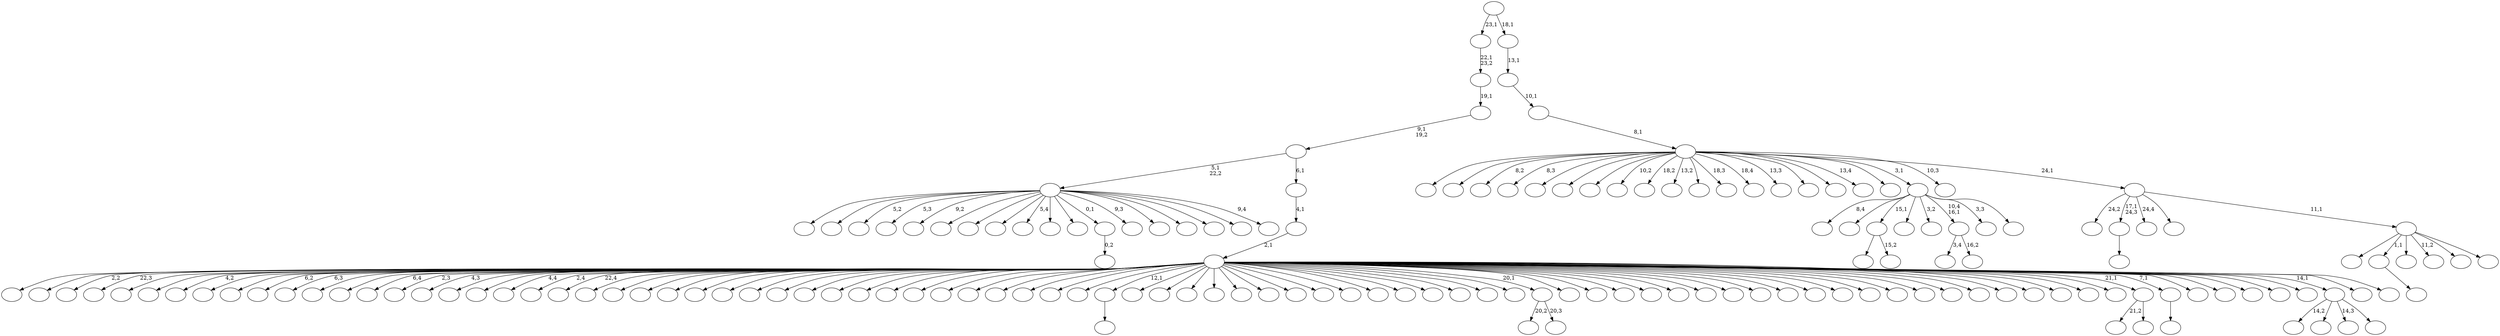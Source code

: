 digraph T {
	175 [label=""]
	174 [label=""]
	173 [label=""]
	172 [label=""]
	171 [label=""]
	170 [label=""]
	169 [label=""]
	168 [label=""]
	167 [label=""]
	166 [label=""]
	165 [label=""]
	164 [label=""]
	163 [label=""]
	162 [label=""]
	161 [label=""]
	160 [label=""]
	159 [label=""]
	158 [label=""]
	157 [label=""]
	156 [label=""]
	155 [label=""]
	154 [label=""]
	153 [label=""]
	152 [label=""]
	151 [label=""]
	150 [label=""]
	149 [label=""]
	148 [label=""]
	147 [label=""]
	146 [label=""]
	145 [label=""]
	144 [label=""]
	143 [label=""]
	142 [label=""]
	141 [label=""]
	140 [label=""]
	139 [label=""]
	138 [label=""]
	137 [label=""]
	136 [label=""]
	135 [label=""]
	134 [label=""]
	133 [label=""]
	132 [label=""]
	131 [label=""]
	130 [label=""]
	129 [label=""]
	128 [label=""]
	127 [label=""]
	126 [label=""]
	125 [label=""]
	124 [label=""]
	123 [label=""]
	122 [label=""]
	121 [label=""]
	120 [label=""]
	119 [label=""]
	118 [label=""]
	117 [label=""]
	116 [label=""]
	115 [label=""]
	114 [label=""]
	113 [label=""]
	112 [label=""]
	111 [label=""]
	110 [label=""]
	109 [label=""]
	108 [label=""]
	107 [label=""]
	106 [label=""]
	105 [label=""]
	104 [label=""]
	103 [label=""]
	102 [label=""]
	101 [label=""]
	100 [label=""]
	99 [label=""]
	98 [label=""]
	97 [label=""]
	96 [label=""]
	95 [label=""]
	94 [label=""]
	93 [label=""]
	92 [label=""]
	91 [label=""]
	90 [label=""]
	89 [label=""]
	88 [label=""]
	87 [label=""]
	86 [label=""]
	85 [label=""]
	84 [label=""]
	83 [label=""]
	82 [label=""]
	81 [label=""]
	80 [label=""]
	79 [label=""]
	78 [label=""]
	77 [label=""]
	76 [label=""]
	75 [label=""]
	74 [label=""]
	73 [label=""]
	72 [label=""]
	71 [label=""]
	70 [label=""]
	69 [label=""]
	68 [label=""]
	67 [label=""]
	66 [label=""]
	65 [label=""]
	64 [label=""]
	63 [label=""]
	62 [label=""]
	61 [label=""]
	60 [label=""]
	59 [label=""]
	58 [label=""]
	57 [label=""]
	56 [label=""]
	55 [label=""]
	54 [label=""]
	53 [label=""]
	52 [label=""]
	51 [label=""]
	50 [label=""]
	49 [label=""]
	48 [label=""]
	47 [label=""]
	46 [label=""]
	45 [label=""]
	44 [label=""]
	43 [label=""]
	42 [label=""]
	41 [label=""]
	40 [label=""]
	39 [label=""]
	38 [label=""]
	37 [label=""]
	36 [label=""]
	35 [label=""]
	34 [label=""]
	33 [label=""]
	32 [label=""]
	31 [label=""]
	30 [label=""]
	29 [label=""]
	28 [label=""]
	27 [label=""]
	26 [label=""]
	25 [label=""]
	24 [label=""]
	23 [label=""]
	22 [label=""]
	21 [label=""]
	20 [label=""]
	19 [label=""]
	18 [label=""]
	17 [label=""]
	16 [label=""]
	15 [label=""]
	14 [label=""]
	13 [label=""]
	12 [label=""]
	11 [label=""]
	10 [label=""]
	9 [label=""]
	8 [label=""]
	7 [label=""]
	6 [label=""]
	5 [label=""]
	4 [label=""]
	3 [label=""]
	2 [label=""]
	1 [label=""]
	0 [label=""]
	132 -> 133 [label=""]
	100 -> 101 [label=""]
	98 -> 165 [label=""]
	98 -> 99 [label="15,2"]
	84 -> 85 [label="0,2"]
	79 -> 80 [label=""]
	70 -> 138 [label="20,2"]
	70 -> 71 [label="20,3"]
	57 -> 116 [label="3,4"]
	57 -> 58 [label="16,2"]
	32 -> 148 [label="21,2"]
	32 -> 33 [label=""]
	29 -> 170 [label="8,4"]
	29 -> 105 [label=""]
	29 -> 98 [label="15,1"]
	29 -> 97 [label=""]
	29 -> 89 [label="3,2"]
	29 -> 57 [label="10,4\n16,1"]
	29 -> 50 [label="3,3"]
	29 -> 30 [label=""]
	27 -> 28 [label=""]
	19 -> 173 [label=""]
	19 -> 172 [label=""]
	19 -> 157 [label="5,2"]
	19 -> 154 [label="5,3"]
	19 -> 142 [label="9,2"]
	19 -> 129 [label=""]
	19 -> 122 [label=""]
	19 -> 120 [label=""]
	19 -> 114 [label="5,4"]
	19 -> 107 [label=""]
	19 -> 102 [label=""]
	19 -> 84 [label="0,1"]
	19 -> 81 [label="9,3"]
	19 -> 72 [label=""]
	19 -> 46 [label=""]
	19 -> 40 [label=""]
	19 -> 31 [label=""]
	19 -> 20 [label="9,4"]
	17 -> 119 [label="14,2"]
	17 -> 66 [label=""]
	17 -> 35 [label="14,3"]
	17 -> 18 [label=""]
	14 -> 175 [label=""]
	14 -> 169 [label=""]
	14 -> 166 [label="2,2"]
	14 -> 160 [label="22,3"]
	14 -> 159 [label=""]
	14 -> 158 [label=""]
	14 -> 156 [label="4,2"]
	14 -> 155 [label=""]
	14 -> 153 [label=""]
	14 -> 152 [label="6,2"]
	14 -> 150 [label="6,3"]
	14 -> 149 [label=""]
	14 -> 147 [label=""]
	14 -> 146 [label="6,4"]
	14 -> 145 [label="2,3"]
	14 -> 144 [label="4,3"]
	14 -> 143 [label=""]
	14 -> 141 [label=""]
	14 -> 140 [label="4,4"]
	14 -> 139 [label="2,4"]
	14 -> 137 [label="22,4"]
	14 -> 136 [label=""]
	14 -> 135 [label=""]
	14 -> 131 [label=""]
	14 -> 130 [label=""]
	14 -> 128 [label=""]
	14 -> 127 [label=""]
	14 -> 126 [label=""]
	14 -> 125 [label=""]
	14 -> 123 [label=""]
	14 -> 121 [label=""]
	14 -> 118 [label=""]
	14 -> 115 [label=""]
	14 -> 111 [label=""]
	14 -> 110 [label=""]
	14 -> 109 [label=""]
	14 -> 108 [label=""]
	14 -> 106 [label=""]
	14 -> 104 [label=""]
	14 -> 103 [label=""]
	14 -> 100 [label="12,1"]
	14 -> 96 [label=""]
	14 -> 95 [label=""]
	14 -> 94 [label=""]
	14 -> 93 [label=""]
	14 -> 92 [label=""]
	14 -> 90 [label=""]
	14 -> 88 [label=""]
	14 -> 87 [label=""]
	14 -> 86 [label=""]
	14 -> 83 [label=""]
	14 -> 82 [label=""]
	14 -> 78 [label=""]
	14 -> 77 [label=""]
	14 -> 75 [label=""]
	14 -> 73 [label=""]
	14 -> 70 [label="20,1"]
	14 -> 69 [label=""]
	14 -> 68 [label=""]
	14 -> 63 [label=""]
	14 -> 62 [label=""]
	14 -> 61 [label=""]
	14 -> 59 [label=""]
	14 -> 55 [label=""]
	14 -> 54 [label=""]
	14 -> 53 [label=""]
	14 -> 51 [label=""]
	14 -> 49 [label=""]
	14 -> 48 [label=""]
	14 -> 47 [label=""]
	14 -> 45 [label=""]
	14 -> 44 [label=""]
	14 -> 43 [label=""]
	14 -> 42 [label=""]
	14 -> 41 [label=""]
	14 -> 39 [label=""]
	14 -> 38 [label=""]
	14 -> 34 [label=""]
	14 -> 32 [label="21,1"]
	14 -> 27 [label="7,1"]
	14 -> 26 [label=""]
	14 -> 25 [label=""]
	14 -> 23 [label=""]
	14 -> 22 [label=""]
	14 -> 21 [label=""]
	14 -> 17 [label="14,1"]
	14 -> 16 [label=""]
	14 -> 15 [label=""]
	13 -> 14 [label="2,1"]
	12 -> 13 [label="4,1"]
	11 -> 19 [label="5,1\n22,2"]
	11 -> 12 [label="6,1"]
	10 -> 11 [label="9,1\n19,2"]
	9 -> 10 [label="19,1"]
	8 -> 9 [label="22,1\n23,2"]
	6 -> 163 [label=""]
	6 -> 79 [label="1,1"]
	6 -> 76 [label=""]
	6 -> 64 [label="11,2"]
	6 -> 36 [label=""]
	6 -> 7 [label=""]
	5 -> 167 [label="24,2"]
	5 -> 132 [label="17,1\n24,3"]
	5 -> 117 [label="24,4"]
	5 -> 37 [label=""]
	5 -> 6 [label="11,1"]
	4 -> 174 [label=""]
	4 -> 171 [label=""]
	4 -> 168 [label="8,2"]
	4 -> 164 [label="8,3"]
	4 -> 162 [label=""]
	4 -> 161 [label=""]
	4 -> 151 [label=""]
	4 -> 134 [label="10,2"]
	4 -> 124 [label="18,2"]
	4 -> 113 [label="13,2"]
	4 -> 112 [label=""]
	4 -> 91 [label="18,3"]
	4 -> 74 [label="18,4"]
	4 -> 67 [label="13,3"]
	4 -> 65 [label=""]
	4 -> 60 [label=""]
	4 -> 56 [label="13,4"]
	4 -> 52 [label=""]
	4 -> 29 [label="3,1"]
	4 -> 24 [label="10,3"]
	4 -> 5 [label="24,1"]
	3 -> 4 [label="8,1"]
	2 -> 3 [label="10,1"]
	1 -> 2 [label="13,1"]
	0 -> 8 [label="23,1"]
	0 -> 1 [label="18,1"]
}
